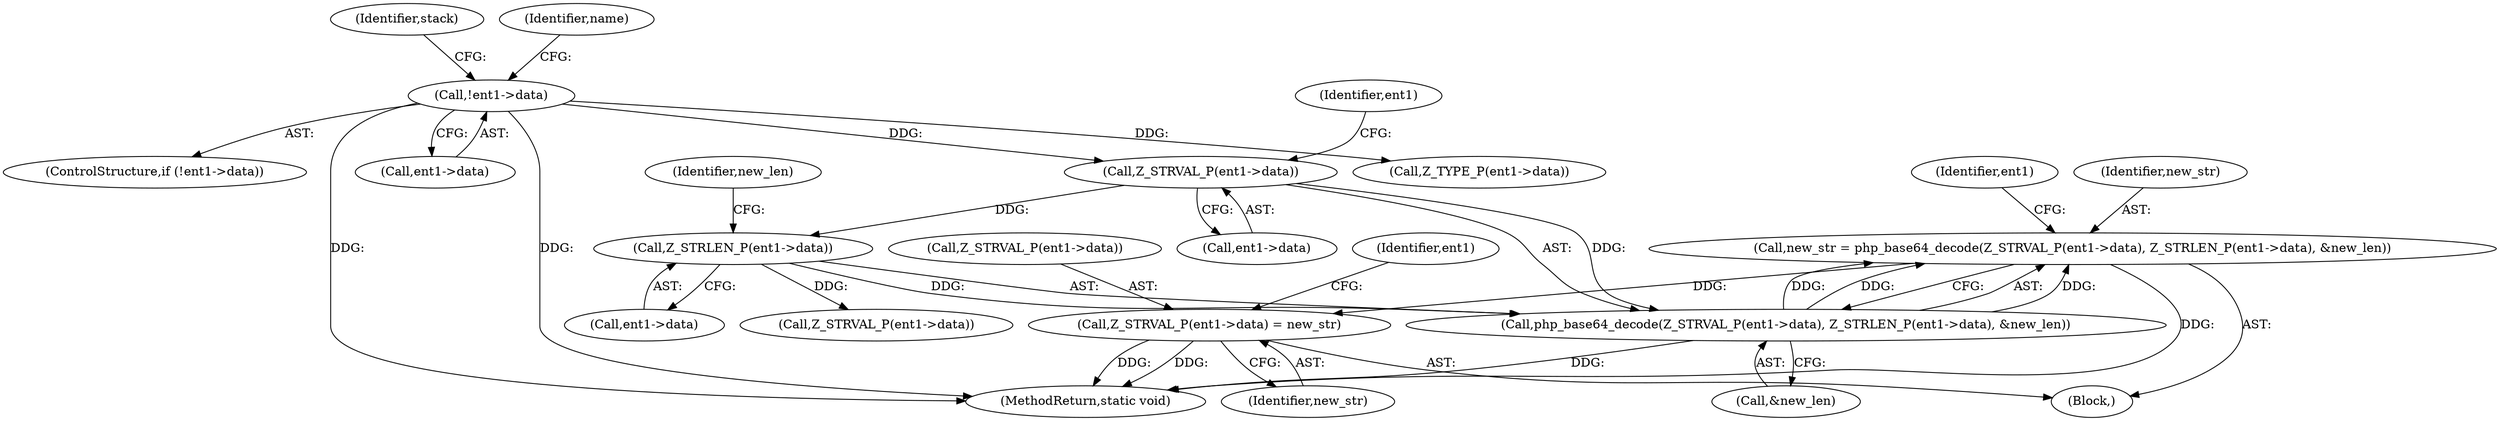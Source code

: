 digraph "0_php-src_698a691724c0a949295991e5df091ce16f899e02?w=1@pointer" {
"1000223" [label="(Call,new_str = php_base64_decode(Z_STRVAL_P(ent1->data), Z_STRLEN_P(ent1->data), &new_len))"];
"1000225" [label="(Call,php_base64_decode(Z_STRVAL_P(ent1->data), Z_STRLEN_P(ent1->data), &new_len))"];
"1000226" [label="(Call,Z_STRVAL_P(ent1->data))"];
"1000186" [label="(Call,!ent1->data)"];
"1000230" [label="(Call,Z_STRLEN_P(ent1->data))"];
"1000241" [label="(Call,Z_STRVAL_P(ent1->data) = new_str)"];
"1000187" [label="(Call,ent1->data)"];
"1000239" [label="(Identifier,ent1)"];
"1000235" [label="(Identifier,new_len)"];
"1000242" [label="(Call,Z_STRVAL_P(ent1->data))"];
"1000237" [label="(Call,Z_STRVAL_P(ent1->data))"];
"1000246" [label="(Identifier,new_str)"];
"1000217" [label="(Block,)"];
"1000230" [label="(Call,Z_STRLEN_P(ent1->data))"];
"1000577" [label="(MethodReturn,static void)"];
"1000241" [label="(Call,Z_STRVAL_P(ent1->data) = new_str)"];
"1000232" [label="(Identifier,ent1)"];
"1000227" [label="(Call,ent1->data)"];
"1000194" [label="(Identifier,stack)"];
"1000255" [label="(Call,Z_TYPE_P(ent1->data))"];
"1000224" [label="(Identifier,new_str)"];
"1000231" [label="(Call,ent1->data)"];
"1000215" [label="(Identifier,name)"];
"1000223" [label="(Call,new_str = php_base64_decode(Z_STRVAL_P(ent1->data), Z_STRLEN_P(ent1->data), &new_len))"];
"1000225" [label="(Call,php_base64_decode(Z_STRVAL_P(ent1->data), Z_STRLEN_P(ent1->data), &new_len))"];
"1000186" [label="(Call,!ent1->data)"];
"1000250" [label="(Identifier,ent1)"];
"1000185" [label="(ControlStructure,if (!ent1->data))"];
"1000234" [label="(Call,&new_len)"];
"1000226" [label="(Call,Z_STRVAL_P(ent1->data))"];
"1000223" -> "1000217"  [label="AST: "];
"1000223" -> "1000225"  [label="CFG: "];
"1000224" -> "1000223"  [label="AST: "];
"1000225" -> "1000223"  [label="AST: "];
"1000239" -> "1000223"  [label="CFG: "];
"1000223" -> "1000577"  [label="DDG: "];
"1000225" -> "1000223"  [label="DDG: "];
"1000225" -> "1000223"  [label="DDG: "];
"1000225" -> "1000223"  [label="DDG: "];
"1000223" -> "1000241"  [label="DDG: "];
"1000225" -> "1000234"  [label="CFG: "];
"1000226" -> "1000225"  [label="AST: "];
"1000230" -> "1000225"  [label="AST: "];
"1000234" -> "1000225"  [label="AST: "];
"1000225" -> "1000577"  [label="DDG: "];
"1000226" -> "1000225"  [label="DDG: "];
"1000230" -> "1000225"  [label="DDG: "];
"1000226" -> "1000227"  [label="CFG: "];
"1000227" -> "1000226"  [label="AST: "];
"1000232" -> "1000226"  [label="CFG: "];
"1000186" -> "1000226"  [label="DDG: "];
"1000226" -> "1000230"  [label="DDG: "];
"1000186" -> "1000185"  [label="AST: "];
"1000186" -> "1000187"  [label="CFG: "];
"1000187" -> "1000186"  [label="AST: "];
"1000194" -> "1000186"  [label="CFG: "];
"1000215" -> "1000186"  [label="CFG: "];
"1000186" -> "1000577"  [label="DDG: "];
"1000186" -> "1000577"  [label="DDG: "];
"1000186" -> "1000255"  [label="DDG: "];
"1000230" -> "1000231"  [label="CFG: "];
"1000231" -> "1000230"  [label="AST: "];
"1000235" -> "1000230"  [label="CFG: "];
"1000230" -> "1000237"  [label="DDG: "];
"1000241" -> "1000217"  [label="AST: "];
"1000241" -> "1000246"  [label="CFG: "];
"1000242" -> "1000241"  [label="AST: "];
"1000246" -> "1000241"  [label="AST: "];
"1000250" -> "1000241"  [label="CFG: "];
"1000241" -> "1000577"  [label="DDG: "];
"1000241" -> "1000577"  [label="DDG: "];
}
